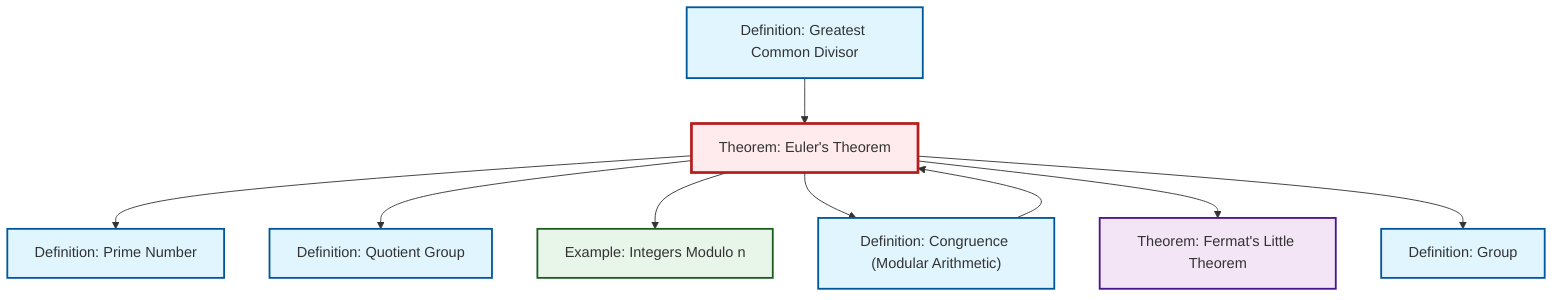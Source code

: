 graph TD
    classDef definition fill:#e1f5fe,stroke:#01579b,stroke-width:2px
    classDef theorem fill:#f3e5f5,stroke:#4a148c,stroke-width:2px
    classDef axiom fill:#fff3e0,stroke:#e65100,stroke-width:2px
    classDef example fill:#e8f5e9,stroke:#1b5e20,stroke-width:2px
    classDef current fill:#ffebee,stroke:#b71c1c,stroke-width:3px
    def-gcd["Definition: Greatest Common Divisor"]:::definition
    def-congruence["Definition: Congruence (Modular Arithmetic)"]:::definition
    thm-euler["Theorem: Euler's Theorem"]:::theorem
    thm-fermat-little["Theorem: Fermat's Little Theorem"]:::theorem
    def-quotient-group["Definition: Quotient Group"]:::definition
    def-prime["Definition: Prime Number"]:::definition
    def-group["Definition: Group"]:::definition
    ex-quotient-integers-mod-n["Example: Integers Modulo n"]:::example
    thm-euler --> def-prime
    thm-euler --> def-quotient-group
    thm-euler --> ex-quotient-integers-mod-n
    thm-euler --> def-congruence
    thm-euler --> thm-fermat-little
    def-gcd --> thm-euler
    def-congruence --> thm-euler
    thm-euler --> def-group
    class thm-euler current